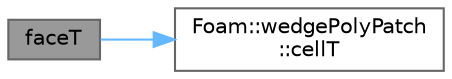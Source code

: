 digraph "faceT"
{
 // LATEX_PDF_SIZE
  bgcolor="transparent";
  edge [fontname=Helvetica,fontsize=10,labelfontname=Helvetica,labelfontsize=10];
  node [fontname=Helvetica,fontsize=10,shape=box,height=0.2,width=0.4];
  rankdir="LR";
  Node1 [id="Node000001",label="faceT",height=0.2,width=0.4,color="gray40", fillcolor="grey60", style="filled", fontcolor="black",tooltip=" "];
  Node1 -> Node2 [id="edge1_Node000001_Node000002",color="steelblue1",style="solid",tooltip=" "];
  Node2 [id="Node000002",label="Foam::wedgePolyPatch\l::cellT",height=0.2,width=0.4,color="grey40", fillcolor="white", style="filled",URL="$classFoam_1_1wedgePolyPatch.html#ab29b7219a1f64a53ed76ee3e46370abe",tooltip=" "];
}
